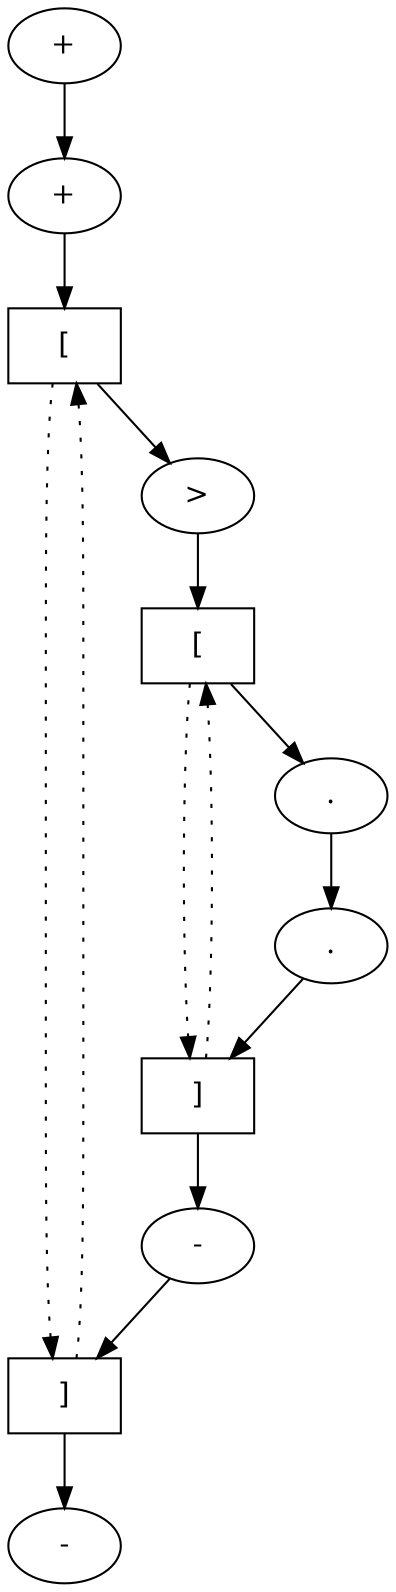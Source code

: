 digraph bf {
    a [label="+"];
    b [label="+"];
    a -> b;

    c1 [shape=box, label="["];
    c1e [shape=box, label="]"];
    c1 -> c1e [style=dotted];
    c1e -> c1 [style=dotted];

    b -> c1;
    d [label=">"];
    c1 -> d;

    c2 [shape=box, label="["];
    c2e [shape=box, label="]"];
    c2 -> c2e [style=dotted];
    c2e -> c2 [style=dotted];

    d -> c2;

    e [label="-"];
    c2e -> e;

    e -> c1e;

    f [label="-"];
    c1e -> f;

    g [label="."];
    h [label="."];
    g -> h;
    c2 -> g;
    h -> c2e;
}
